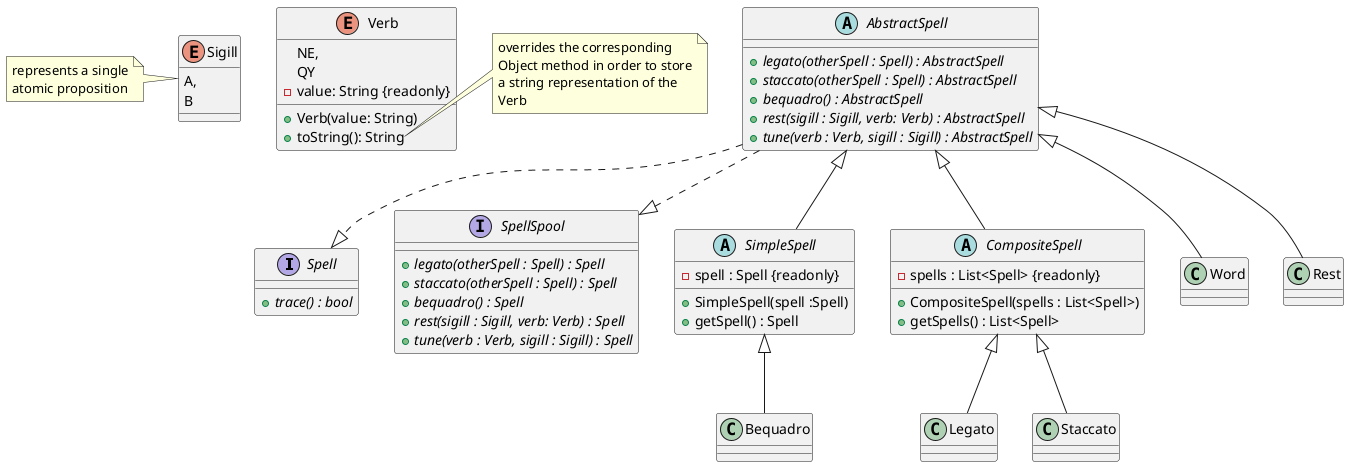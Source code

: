 @startuml
'https://plantuml.com/class-diagram

interface Spell {
    + {abstract} trace() : bool
}

interface SpellSpool {
    + {abstract} legato(otherSpell : Spell) : Spell
    + {abstract} staccato(otherSpell : Spell) : Spell
    + {abstract} bequadro() : Spell
    + {abstract} rest(sigill : Sigill, verb: Verb) : Spell
    + {abstract} tune(verb : Verb, sigill : Sigill) : Spell
}

abstract class AbstractSpell {
    + {abstract} legato(otherSpell : Spell) : AbstractSpell
    + {abstract} staccato(otherSpell : Spell) : AbstractSpell
    + {abstract} bequadro() : AbstractSpell
    + {abstract} rest(sigill : Sigill, verb: Verb) : AbstractSpell
    + {abstract} tune(verb : Verb, sigill : Sigill) : AbstractSpell
}

abstract class SimpleSpell {
    - spell : Spell {readonly}
    + SimpleSpell(spell :Spell)
    + getSpell() : Spell
}

abstract class CompositeSpell {
    - spells : List<Spell> {readonly}
    + CompositeSpell(spells : List<Spell>)
    + getSpells() : List<Spell>
}

class Bequadro
class Legato
class Staccato
class Word
class Rest

AbstractSpell ..|> Spell
AbstractSpell ..|> SpellSpool
AbstractSpell <|-- SimpleSpell
AbstractSpell <|-- CompositeSpell

SimpleSpell <|-- Bequadro
AbstractSpell <|-- Word
AbstractSpell <|-- Rest
CompositeSpell <|-- Legato
CompositeSpell <|-- Staccato

enum Sigill {
    A,
    B
}

note left of Sigill
    represents a single
    atomic proposition
end note

enum Verb {
    NE,
    QY
    -value: String {readonly}
    +Verb(value: String)
    +toString(): String
}

note right of Verb::toString
    overrides the corresponding
    Object method in order to store
    a string representation of the
    Verb
end note



@enduml